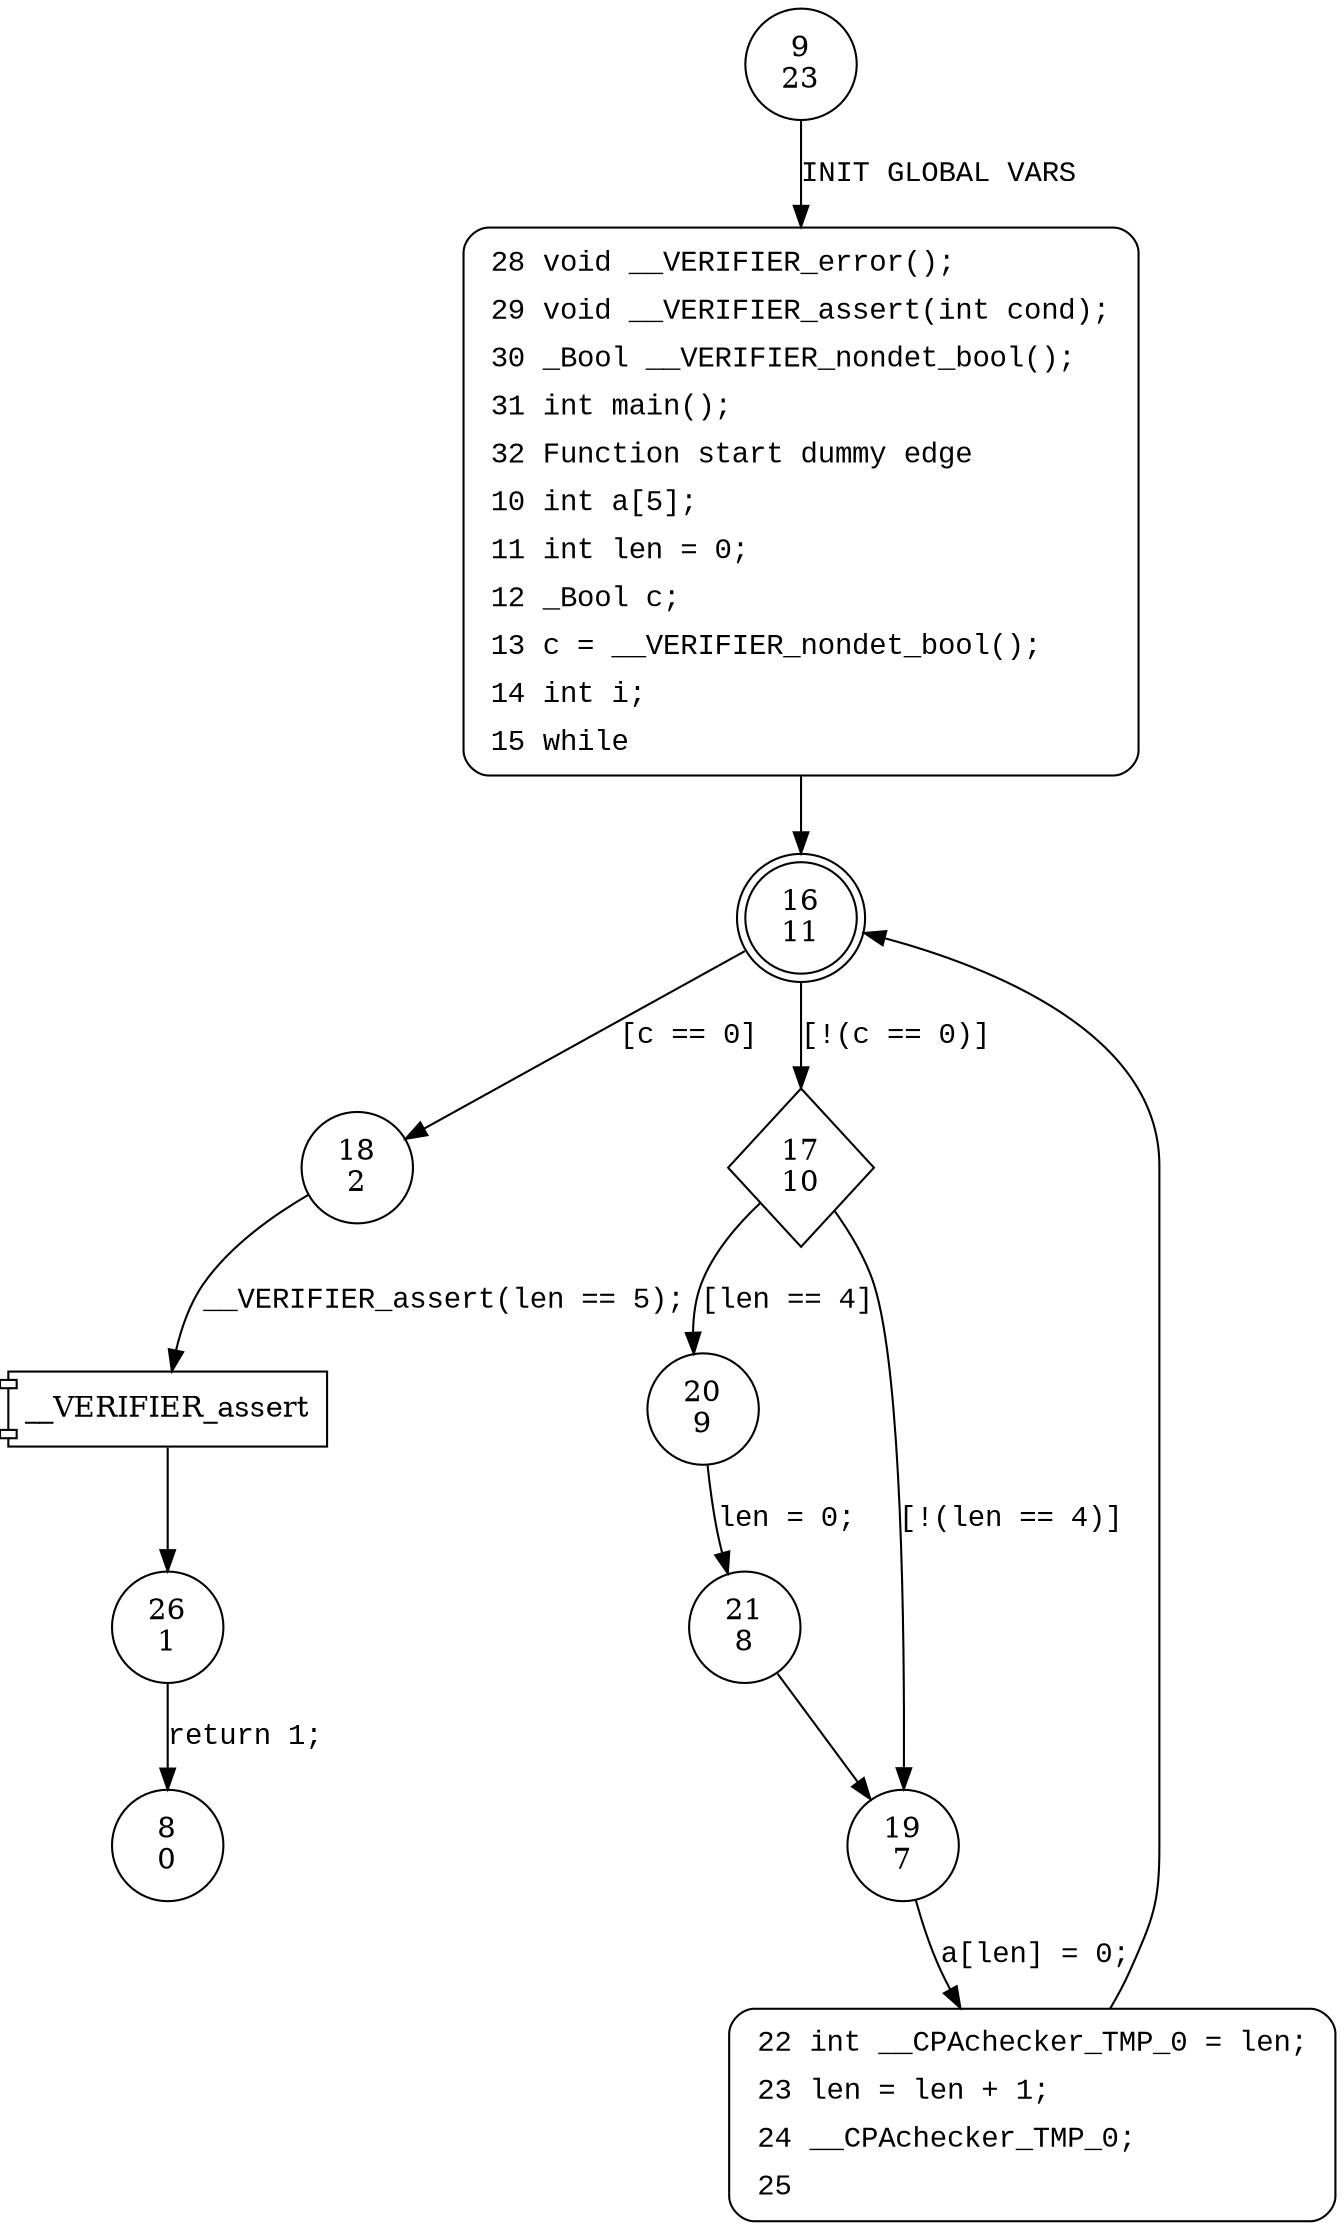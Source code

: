 digraph main {
9 [shape="circle" label="9\n23"]
28 [shape="circle" label="28\n22"]
16 [shape="doublecircle" label="16\n11"]
18 [shape="circle" label="18\n2"]
17 [shape="diamond" label="17\n10"]
20 [shape="circle" label="20\n9"]
19 [shape="circle" label="19\n7"]
22 [shape="circle" label="22\n6"]
21 [shape="circle" label="21\n8"]
26 [shape="circle" label="26\n1"]
8 [shape="circle" label="8\n0"]
28 [style="filled,bold" penwidth="1" fillcolor="white" fontname="Courier New" shape="Mrecord" label=<<table border="0" cellborder="0" cellpadding="3" bgcolor="white"><tr><td align="right">28</td><td align="left">void __VERIFIER_error();</td></tr><tr><td align="right">29</td><td align="left">void __VERIFIER_assert(int cond);</td></tr><tr><td align="right">30</td><td align="left">_Bool __VERIFIER_nondet_bool();</td></tr><tr><td align="right">31</td><td align="left">int main();</td></tr><tr><td align="right">32</td><td align="left">Function start dummy edge</td></tr><tr><td align="right">10</td><td align="left">int a[5];</td></tr><tr><td align="right">11</td><td align="left">int len = 0;</td></tr><tr><td align="right">12</td><td align="left">_Bool c;</td></tr><tr><td align="right">13</td><td align="left">c = __VERIFIER_nondet_bool();</td></tr><tr><td align="right">14</td><td align="left">int i;</td></tr><tr><td align="right">15</td><td align="left">while</td></tr></table>>]
28 -> 16[label=""]
22 [style="filled,bold" penwidth="1" fillcolor="white" fontname="Courier New" shape="Mrecord" label=<<table border="0" cellborder="0" cellpadding="3" bgcolor="white"><tr><td align="right">22</td><td align="left">int __CPAchecker_TMP_0 = len;</td></tr><tr><td align="right">23</td><td align="left">len = len + 1;</td></tr><tr><td align="right">24</td><td align="left">__CPAchecker_TMP_0;</td></tr><tr><td align="right">25</td><td align="left"></td></tr></table>>]
22 -> 16[label=""]
9 -> 28 [label="INIT GLOBAL VARS" fontname="Courier New"]
16 -> 18 [label="[c == 0]" fontname="Courier New"]
16 -> 17 [label="[!(c == 0)]" fontname="Courier New"]
17 -> 20 [label="[len == 4]" fontname="Courier New"]
17 -> 19 [label="[!(len == 4)]" fontname="Courier New"]
19 -> 22 [label="a[len] = 0;" fontname="Courier New"]
20 -> 21 [label="len = 0;" fontname="Courier New"]
100001 [shape="component" label="__VERIFIER_assert"]
18 -> 100001 [label="__VERIFIER_assert(len == 5);" fontname="Courier New"]
100001 -> 26 [label="" fontname="Courier New"]
21 -> 19 [label="" fontname="Courier New"]
26 -> 8 [label="return 1;" fontname="Courier New"]
}